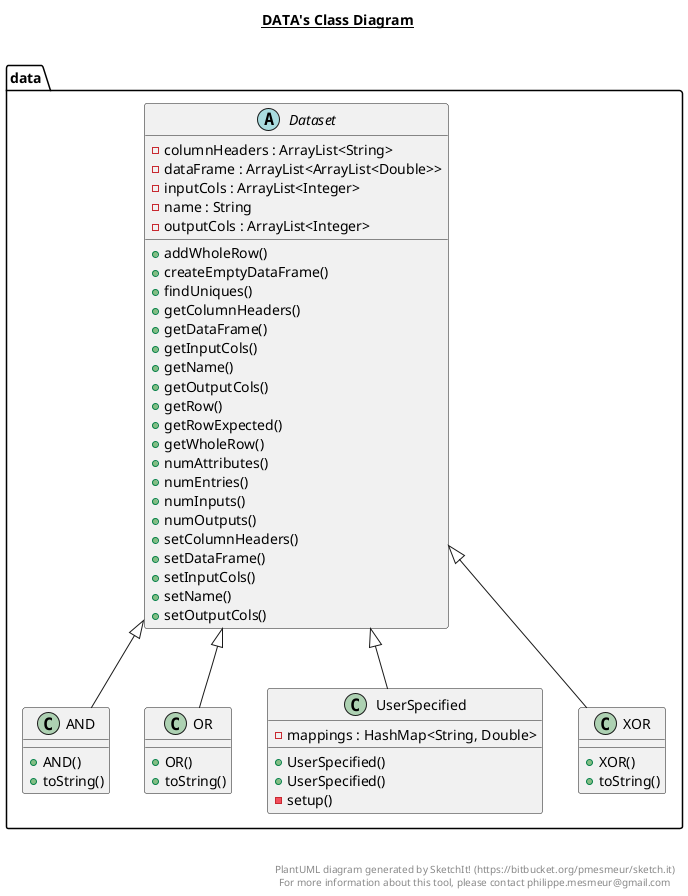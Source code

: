 @startuml

title __DATA's Class Diagram__\n

  namespace data {
    class data.AND {
        + AND()
        + toString()
    }
  }
  

  namespace data {
    abstract class data.Dataset {
        - columnHeaders : ArrayList<String>
        - dataFrame : ArrayList<ArrayList<Double>>
        - inputCols : ArrayList<Integer>
        - name : String
        - outputCols : ArrayList<Integer>
        + addWholeRow()
        + createEmptyDataFrame()
        + findUniques()
        + getColumnHeaders()
        + getDataFrame()
        + getInputCols()
        + getName()
        + getOutputCols()
        + getRow()
        + getRowExpected()
        + getWholeRow()
        + numAttributes()
        + numEntries()
        + numInputs()
        + numOutputs()
        + setColumnHeaders()
        + setDataFrame()
        + setInputCols()
        + setName()
        + setOutputCols()
    }
  }
  

  namespace data {
    class data.OR {
        + OR()
        + toString()
    }
  }
  

  namespace data {
    class data.UserSpecified {
        - mappings : HashMap<String, Double>
        + UserSpecified()
        + UserSpecified()
        - setup()
    }
  }
  

  namespace data {
    class data.XOR {
        + XOR()
        + toString()
    }
  }
  

  data.AND -up-|> data.Dataset
  data.OR -up-|> data.Dataset
  data.UserSpecified -up-|> data.Dataset
  data.XOR -up-|> data.Dataset


right footer


PlantUML diagram generated by SketchIt! (https://bitbucket.org/pmesmeur/sketch.it)
For more information about this tool, please contact philippe.mesmeur@gmail.com
endfooter

@enduml
